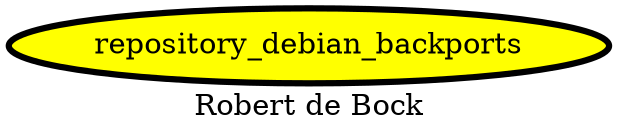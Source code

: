 digraph PhiloDilemma {
  label = "Robert de Bock" ;
  overlap=false
  {
    "repository_debian_backports" [fillcolor=yellow style=filled penwidth=3]
  }
}

